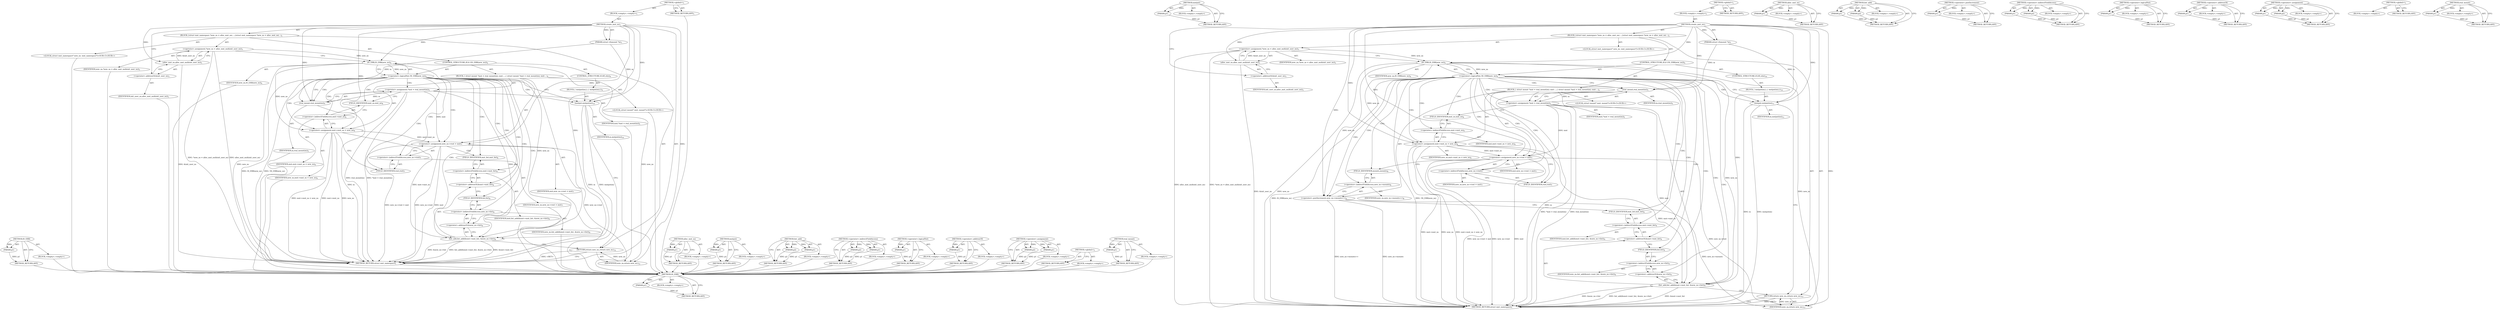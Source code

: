 digraph "real_mount" {
vulnerable_92 [label=<(METHOD,IS_ERR)>];
vulnerable_93 [label=<(PARAM,p1)>];
vulnerable_94 [label=<(BLOCK,&lt;empty&gt;,&lt;empty&gt;)>];
vulnerable_95 [label=<(METHOD_RETURN,ANY)>];
vulnerable_6 [label=<(METHOD,&lt;global&gt;)<SUB>1</SUB>>];
vulnerable_7 [label=<(BLOCK,&lt;empty&gt;,&lt;empty&gt;)<SUB>1</SUB>>];
vulnerable_8 [label=<(METHOD,create_mnt_ns)<SUB>1</SUB>>];
vulnerable_9 [label=<(PARAM,struct vfsmount *m)<SUB>1</SUB>>];
vulnerable_10 [label=<(BLOCK,{
	struct mnt_namespace *new_ns = alloc_mnt_ns(...,{
	struct mnt_namespace *new_ns = alloc_mnt_ns(...)<SUB>2</SUB>>];
vulnerable_11 [label="<(LOCAL,struct mnt_namespace* new_ns: mnt_namespace*)<SUB>3</SUB>>"];
vulnerable_12 [label=<(&lt;operator&gt;.assignment,*new_ns = alloc_mnt_ns(&amp;init_user_ns))<SUB>3</SUB>>];
vulnerable_13 [label=<(IDENTIFIER,new_ns,*new_ns = alloc_mnt_ns(&amp;init_user_ns))<SUB>3</SUB>>];
vulnerable_14 [label=<(alloc_mnt_ns,alloc_mnt_ns(&amp;init_user_ns))<SUB>3</SUB>>];
vulnerable_15 [label=<(&lt;operator&gt;.addressOf,&amp;init_user_ns)<SUB>3</SUB>>];
vulnerable_16 [label=<(IDENTIFIER,init_user_ns,alloc_mnt_ns(&amp;init_user_ns))<SUB>3</SUB>>];
vulnerable_17 [label=<(CONTROL_STRUCTURE,IF,if (!IS_ERR(new_ns)))<SUB>4</SUB>>];
vulnerable_18 [label=<(&lt;operator&gt;.logicalNot,!IS_ERR(new_ns))<SUB>4</SUB>>];
vulnerable_19 [label=<(IS_ERR,IS_ERR(new_ns))<SUB>4</SUB>>];
vulnerable_20 [label=<(IDENTIFIER,new_ns,IS_ERR(new_ns))<SUB>4</SUB>>];
vulnerable_21 [label=<(BLOCK,{
 		struct mount *mnt = real_mount(m);
 		mnt-...,{
 		struct mount *mnt = real_mount(m);
 		mnt-...)<SUB>4</SUB>>];
vulnerable_22 [label="<(LOCAL,struct mount* mnt: mount*)<SUB>5</SUB>>"];
vulnerable_23 [label=<(&lt;operator&gt;.assignment,*mnt = real_mount(m))<SUB>5</SUB>>];
vulnerable_24 [label=<(IDENTIFIER,mnt,*mnt = real_mount(m))<SUB>5</SUB>>];
vulnerable_25 [label=<(real_mount,real_mount(m))<SUB>5</SUB>>];
vulnerable_26 [label=<(IDENTIFIER,m,real_mount(m))<SUB>5</SUB>>];
vulnerable_27 [label=<(&lt;operator&gt;.assignment,mnt-&gt;mnt_ns = new_ns)<SUB>6</SUB>>];
vulnerable_28 [label=<(&lt;operator&gt;.indirectFieldAccess,mnt-&gt;mnt_ns)<SUB>6</SUB>>];
vulnerable_29 [label=<(IDENTIFIER,mnt,mnt-&gt;mnt_ns = new_ns)<SUB>6</SUB>>];
vulnerable_30 [label=<(FIELD_IDENTIFIER,mnt_ns,mnt_ns)<SUB>6</SUB>>];
vulnerable_31 [label=<(IDENTIFIER,new_ns,mnt-&gt;mnt_ns = new_ns)<SUB>6</SUB>>];
vulnerable_32 [label=<(&lt;operator&gt;.assignment,new_ns-&gt;root = mnt)<SUB>7</SUB>>];
vulnerable_33 [label=<(&lt;operator&gt;.indirectFieldAccess,new_ns-&gt;root)<SUB>7</SUB>>];
vulnerable_34 [label=<(IDENTIFIER,new_ns,new_ns-&gt;root = mnt)<SUB>7</SUB>>];
vulnerable_35 [label=<(FIELD_IDENTIFIER,root,root)<SUB>7</SUB>>];
vulnerable_36 [label=<(IDENTIFIER,mnt,new_ns-&gt;root = mnt)<SUB>7</SUB>>];
vulnerable_37 [label=<(list_add,list_add(&amp;mnt-&gt;mnt_list, &amp;new_ns-&gt;list))<SUB>8</SUB>>];
vulnerable_38 [label=<(&lt;operator&gt;.addressOf,&amp;mnt-&gt;mnt_list)<SUB>8</SUB>>];
vulnerable_39 [label=<(&lt;operator&gt;.indirectFieldAccess,mnt-&gt;mnt_list)<SUB>8</SUB>>];
vulnerable_40 [label=<(IDENTIFIER,mnt,list_add(&amp;mnt-&gt;mnt_list, &amp;new_ns-&gt;list))<SUB>8</SUB>>];
vulnerable_41 [label=<(FIELD_IDENTIFIER,mnt_list,mnt_list)<SUB>8</SUB>>];
vulnerable_42 [label=<(&lt;operator&gt;.addressOf,&amp;new_ns-&gt;list)<SUB>8</SUB>>];
vulnerable_43 [label=<(&lt;operator&gt;.indirectFieldAccess,new_ns-&gt;list)<SUB>8</SUB>>];
vulnerable_44 [label=<(IDENTIFIER,new_ns,list_add(&amp;mnt-&gt;mnt_list, &amp;new_ns-&gt;list))<SUB>8</SUB>>];
vulnerable_45 [label=<(FIELD_IDENTIFIER,list,list)<SUB>8</SUB>>];
vulnerable_46 [label=<(CONTROL_STRUCTURE,ELSE,else)<SUB>9</SUB>>];
vulnerable_47 [label=<(BLOCK,{
 		mntput(m);
	},{
 		mntput(m);
	})<SUB>9</SUB>>];
vulnerable_48 [label=<(mntput,mntput(m))<SUB>10</SUB>>];
vulnerable_49 [label=<(IDENTIFIER,m,mntput(m))<SUB>10</SUB>>];
vulnerable_50 [label=<(RETURN,return new_ns;,return new_ns;)<SUB>12</SUB>>];
vulnerable_51 [label=<(IDENTIFIER,new_ns,return new_ns;)<SUB>12</SUB>>];
vulnerable_52 [label=<(METHOD_RETURN,struct mnt_namespace)<SUB>1</SUB>>];
vulnerable_54 [label=<(METHOD_RETURN,ANY)<SUB>1</SUB>>];
vulnerable_80 [label=<(METHOD,alloc_mnt_ns)>];
vulnerable_81 [label=<(PARAM,p1)>];
vulnerable_82 [label=<(BLOCK,&lt;empty&gt;,&lt;empty&gt;)>];
vulnerable_83 [label=<(METHOD_RETURN,ANY)>];
vulnerable_110 [label=<(METHOD,mntput)>];
vulnerable_111 [label=<(PARAM,p1)>];
vulnerable_112 [label=<(BLOCK,&lt;empty&gt;,&lt;empty&gt;)>];
vulnerable_113 [label=<(METHOD_RETURN,ANY)>];
vulnerable_105 [label=<(METHOD,list_add)>];
vulnerable_106 [label=<(PARAM,p1)>];
vulnerable_107 [label=<(PARAM,p2)>];
vulnerable_108 [label=<(BLOCK,&lt;empty&gt;,&lt;empty&gt;)>];
vulnerable_109 [label=<(METHOD_RETURN,ANY)>];
vulnerable_100 [label=<(METHOD,&lt;operator&gt;.indirectFieldAccess)>];
vulnerable_101 [label=<(PARAM,p1)>];
vulnerable_102 [label=<(PARAM,p2)>];
vulnerable_103 [label=<(BLOCK,&lt;empty&gt;,&lt;empty&gt;)>];
vulnerable_104 [label=<(METHOD_RETURN,ANY)>];
vulnerable_88 [label=<(METHOD,&lt;operator&gt;.logicalNot)>];
vulnerable_89 [label=<(PARAM,p1)>];
vulnerable_90 [label=<(BLOCK,&lt;empty&gt;,&lt;empty&gt;)>];
vulnerable_91 [label=<(METHOD_RETURN,ANY)>];
vulnerable_84 [label=<(METHOD,&lt;operator&gt;.addressOf)>];
vulnerable_85 [label=<(PARAM,p1)>];
vulnerable_86 [label=<(BLOCK,&lt;empty&gt;,&lt;empty&gt;)>];
vulnerable_87 [label=<(METHOD_RETURN,ANY)>];
vulnerable_75 [label=<(METHOD,&lt;operator&gt;.assignment)>];
vulnerable_76 [label=<(PARAM,p1)>];
vulnerable_77 [label=<(PARAM,p2)>];
vulnerable_78 [label=<(BLOCK,&lt;empty&gt;,&lt;empty&gt;)>];
vulnerable_79 [label=<(METHOD_RETURN,ANY)>];
vulnerable_69 [label=<(METHOD,&lt;global&gt;)<SUB>1</SUB>>];
vulnerable_70 [label=<(BLOCK,&lt;empty&gt;,&lt;empty&gt;)>];
vulnerable_71 [label=<(METHOD_RETURN,ANY)>];
vulnerable_96 [label=<(METHOD,real_mount)>];
vulnerable_97 [label=<(PARAM,p1)>];
vulnerable_98 [label=<(BLOCK,&lt;empty&gt;,&lt;empty&gt;)>];
vulnerable_99 [label=<(METHOD_RETURN,ANY)>];
fixed_96 [label=<(METHOD,IS_ERR)>];
fixed_97 [label=<(PARAM,p1)>];
fixed_98 [label=<(BLOCK,&lt;empty&gt;,&lt;empty&gt;)>];
fixed_99 [label=<(METHOD_RETURN,ANY)>];
fixed_118 [label=<(METHOD,mntput)>];
fixed_119 [label=<(PARAM,p1)>];
fixed_120 [label=<(BLOCK,&lt;empty&gt;,&lt;empty&gt;)>];
fixed_121 [label=<(METHOD_RETURN,ANY)>];
fixed_6 [label=<(METHOD,&lt;global&gt;)<SUB>1</SUB>>];
fixed_7 [label=<(BLOCK,&lt;empty&gt;,&lt;empty&gt;)<SUB>1</SUB>>];
fixed_8 [label=<(METHOD,create_mnt_ns)<SUB>1</SUB>>];
fixed_9 [label=<(PARAM,struct vfsmount *m)<SUB>1</SUB>>];
fixed_10 [label=<(BLOCK,{
	struct mnt_namespace *new_ns = alloc_mnt_ns(...,{
	struct mnt_namespace *new_ns = alloc_mnt_ns(...)<SUB>2</SUB>>];
fixed_11 [label="<(LOCAL,struct mnt_namespace* new_ns: mnt_namespace*)<SUB>3</SUB>>"];
fixed_12 [label=<(&lt;operator&gt;.assignment,*new_ns = alloc_mnt_ns(&amp;init_user_ns))<SUB>3</SUB>>];
fixed_13 [label=<(IDENTIFIER,new_ns,*new_ns = alloc_mnt_ns(&amp;init_user_ns))<SUB>3</SUB>>];
fixed_14 [label=<(alloc_mnt_ns,alloc_mnt_ns(&amp;init_user_ns))<SUB>3</SUB>>];
fixed_15 [label=<(&lt;operator&gt;.addressOf,&amp;init_user_ns)<SUB>3</SUB>>];
fixed_16 [label=<(IDENTIFIER,init_user_ns,alloc_mnt_ns(&amp;init_user_ns))<SUB>3</SUB>>];
fixed_17 [label=<(CONTROL_STRUCTURE,IF,if (!IS_ERR(new_ns)))<SUB>4</SUB>>];
fixed_18 [label=<(&lt;operator&gt;.logicalNot,!IS_ERR(new_ns))<SUB>4</SUB>>];
fixed_19 [label=<(IS_ERR,IS_ERR(new_ns))<SUB>4</SUB>>];
fixed_20 [label=<(IDENTIFIER,new_ns,IS_ERR(new_ns))<SUB>4</SUB>>];
fixed_21 [label=<(BLOCK,{
 		struct mount *mnt = real_mount(m);
 		mnt-...,{
 		struct mount *mnt = real_mount(m);
 		mnt-...)<SUB>4</SUB>>];
fixed_22 [label="<(LOCAL,struct mount* mnt: mount*)<SUB>5</SUB>>"];
fixed_23 [label=<(&lt;operator&gt;.assignment,*mnt = real_mount(m))<SUB>5</SUB>>];
fixed_24 [label=<(IDENTIFIER,mnt,*mnt = real_mount(m))<SUB>5</SUB>>];
fixed_25 [label=<(real_mount,real_mount(m))<SUB>5</SUB>>];
fixed_26 [label=<(IDENTIFIER,m,real_mount(m))<SUB>5</SUB>>];
fixed_27 [label=<(&lt;operator&gt;.assignment,mnt-&gt;mnt_ns = new_ns)<SUB>6</SUB>>];
fixed_28 [label=<(&lt;operator&gt;.indirectFieldAccess,mnt-&gt;mnt_ns)<SUB>6</SUB>>];
fixed_29 [label=<(IDENTIFIER,mnt,mnt-&gt;mnt_ns = new_ns)<SUB>6</SUB>>];
fixed_30 [label=<(FIELD_IDENTIFIER,mnt_ns,mnt_ns)<SUB>6</SUB>>];
fixed_31 [label=<(IDENTIFIER,new_ns,mnt-&gt;mnt_ns = new_ns)<SUB>6</SUB>>];
fixed_32 [label=<(&lt;operator&gt;.assignment,new_ns-&gt;root = mnt)<SUB>7</SUB>>];
fixed_33 [label=<(&lt;operator&gt;.indirectFieldAccess,new_ns-&gt;root)<SUB>7</SUB>>];
fixed_34 [label=<(IDENTIFIER,new_ns,new_ns-&gt;root = mnt)<SUB>7</SUB>>];
fixed_35 [label=<(FIELD_IDENTIFIER,root,root)<SUB>7</SUB>>];
fixed_36 [label=<(IDENTIFIER,mnt,new_ns-&gt;root = mnt)<SUB>7</SUB>>];
fixed_37 [label=<(&lt;operator&gt;.postIncrement,new_ns-&gt;mounts++)<SUB>8</SUB>>];
fixed_38 [label=<(&lt;operator&gt;.indirectFieldAccess,new_ns-&gt;mounts)<SUB>8</SUB>>];
fixed_39 [label=<(IDENTIFIER,new_ns,new_ns-&gt;mounts++)<SUB>8</SUB>>];
fixed_40 [label=<(FIELD_IDENTIFIER,mounts,mounts)<SUB>8</SUB>>];
fixed_41 [label=<(list_add,list_add(&amp;mnt-&gt;mnt_list, &amp;new_ns-&gt;list))<SUB>9</SUB>>];
fixed_42 [label=<(&lt;operator&gt;.addressOf,&amp;mnt-&gt;mnt_list)<SUB>9</SUB>>];
fixed_43 [label=<(&lt;operator&gt;.indirectFieldAccess,mnt-&gt;mnt_list)<SUB>9</SUB>>];
fixed_44 [label=<(IDENTIFIER,mnt,list_add(&amp;mnt-&gt;mnt_list, &amp;new_ns-&gt;list))<SUB>9</SUB>>];
fixed_45 [label=<(FIELD_IDENTIFIER,mnt_list,mnt_list)<SUB>9</SUB>>];
fixed_46 [label=<(&lt;operator&gt;.addressOf,&amp;new_ns-&gt;list)<SUB>9</SUB>>];
fixed_47 [label=<(&lt;operator&gt;.indirectFieldAccess,new_ns-&gt;list)<SUB>9</SUB>>];
fixed_48 [label=<(IDENTIFIER,new_ns,list_add(&amp;mnt-&gt;mnt_list, &amp;new_ns-&gt;list))<SUB>9</SUB>>];
fixed_49 [label=<(FIELD_IDENTIFIER,list,list)<SUB>9</SUB>>];
fixed_50 [label=<(CONTROL_STRUCTURE,ELSE,else)<SUB>10</SUB>>];
fixed_51 [label=<(BLOCK,{
 		mntput(m);
	},{
 		mntput(m);
	})<SUB>10</SUB>>];
fixed_52 [label=<(mntput,mntput(m))<SUB>11</SUB>>];
fixed_53 [label=<(IDENTIFIER,m,mntput(m))<SUB>11</SUB>>];
fixed_54 [label=<(RETURN,return new_ns;,return new_ns;)<SUB>13</SUB>>];
fixed_55 [label=<(IDENTIFIER,new_ns,return new_ns;)<SUB>13</SUB>>];
fixed_56 [label=<(METHOD_RETURN,struct mnt_namespace)<SUB>1</SUB>>];
fixed_58 [label=<(METHOD_RETURN,ANY)<SUB>1</SUB>>];
fixed_84 [label=<(METHOD,alloc_mnt_ns)>];
fixed_85 [label=<(PARAM,p1)>];
fixed_86 [label=<(BLOCK,&lt;empty&gt;,&lt;empty&gt;)>];
fixed_87 [label=<(METHOD_RETURN,ANY)>];
fixed_113 [label=<(METHOD,list_add)>];
fixed_114 [label=<(PARAM,p1)>];
fixed_115 [label=<(PARAM,p2)>];
fixed_116 [label=<(BLOCK,&lt;empty&gt;,&lt;empty&gt;)>];
fixed_117 [label=<(METHOD_RETURN,ANY)>];
fixed_109 [label=<(METHOD,&lt;operator&gt;.postIncrement)>];
fixed_110 [label=<(PARAM,p1)>];
fixed_111 [label=<(BLOCK,&lt;empty&gt;,&lt;empty&gt;)>];
fixed_112 [label=<(METHOD_RETURN,ANY)>];
fixed_104 [label=<(METHOD,&lt;operator&gt;.indirectFieldAccess)>];
fixed_105 [label=<(PARAM,p1)>];
fixed_106 [label=<(PARAM,p2)>];
fixed_107 [label=<(BLOCK,&lt;empty&gt;,&lt;empty&gt;)>];
fixed_108 [label=<(METHOD_RETURN,ANY)>];
fixed_92 [label=<(METHOD,&lt;operator&gt;.logicalNot)>];
fixed_93 [label=<(PARAM,p1)>];
fixed_94 [label=<(BLOCK,&lt;empty&gt;,&lt;empty&gt;)>];
fixed_95 [label=<(METHOD_RETURN,ANY)>];
fixed_88 [label=<(METHOD,&lt;operator&gt;.addressOf)>];
fixed_89 [label=<(PARAM,p1)>];
fixed_90 [label=<(BLOCK,&lt;empty&gt;,&lt;empty&gt;)>];
fixed_91 [label=<(METHOD_RETURN,ANY)>];
fixed_79 [label=<(METHOD,&lt;operator&gt;.assignment)>];
fixed_80 [label=<(PARAM,p1)>];
fixed_81 [label=<(PARAM,p2)>];
fixed_82 [label=<(BLOCK,&lt;empty&gt;,&lt;empty&gt;)>];
fixed_83 [label=<(METHOD_RETURN,ANY)>];
fixed_73 [label=<(METHOD,&lt;global&gt;)<SUB>1</SUB>>];
fixed_74 [label=<(BLOCK,&lt;empty&gt;,&lt;empty&gt;)>];
fixed_75 [label=<(METHOD_RETURN,ANY)>];
fixed_100 [label=<(METHOD,real_mount)>];
fixed_101 [label=<(PARAM,p1)>];
fixed_102 [label=<(BLOCK,&lt;empty&gt;,&lt;empty&gt;)>];
fixed_103 [label=<(METHOD_RETURN,ANY)>];
vulnerable_92 -> vulnerable_93  [key=0, label="AST: "];
vulnerable_92 -> vulnerable_93  [key=1, label="DDG: "];
vulnerable_92 -> vulnerable_94  [key=0, label="AST: "];
vulnerable_92 -> vulnerable_95  [key=0, label="AST: "];
vulnerable_92 -> vulnerable_95  [key=1, label="CFG: "];
vulnerable_93 -> vulnerable_95  [key=0, label="DDG: p1"];
vulnerable_94 -> fixed_96  [key=0];
vulnerable_95 -> fixed_96  [key=0];
vulnerable_6 -> vulnerable_7  [key=0, label="AST: "];
vulnerable_6 -> vulnerable_54  [key=0, label="AST: "];
vulnerable_6 -> vulnerable_54  [key=1, label="CFG: "];
vulnerable_7 -> vulnerable_8  [key=0, label="AST: "];
vulnerable_8 -> vulnerable_9  [key=0, label="AST: "];
vulnerable_8 -> vulnerable_9  [key=1, label="DDG: "];
vulnerable_8 -> vulnerable_10  [key=0, label="AST: "];
vulnerable_8 -> vulnerable_52  [key=0, label="AST: "];
vulnerable_8 -> vulnerable_15  [key=0, label="CFG: "];
vulnerable_8 -> vulnerable_51  [key=0, label="DDG: "];
vulnerable_8 -> vulnerable_14  [key=0, label="DDG: "];
vulnerable_8 -> vulnerable_27  [key=0, label="DDG: "];
vulnerable_8 -> vulnerable_32  [key=0, label="DDG: "];
vulnerable_8 -> vulnerable_19  [key=0, label="DDG: "];
vulnerable_8 -> vulnerable_37  [key=0, label="DDG: "];
vulnerable_8 -> vulnerable_25  [key=0, label="DDG: "];
vulnerable_8 -> vulnerable_48  [key=0, label="DDG: "];
vulnerable_9 -> vulnerable_25  [key=0, label="DDG: m"];
vulnerable_9 -> vulnerable_48  [key=0, label="DDG: m"];
vulnerable_10 -> vulnerable_11  [key=0, label="AST: "];
vulnerable_10 -> vulnerable_12  [key=0, label="AST: "];
vulnerable_10 -> vulnerable_17  [key=0, label="AST: "];
vulnerable_10 -> vulnerable_50  [key=0, label="AST: "];
vulnerable_11 -> fixed_96  [key=0];
vulnerable_12 -> vulnerable_13  [key=0, label="AST: "];
vulnerable_12 -> vulnerable_14  [key=0, label="AST: "];
vulnerable_12 -> vulnerable_19  [key=0, label="CFG: "];
vulnerable_12 -> vulnerable_19  [key=1, label="DDG: new_ns"];
vulnerable_12 -> vulnerable_52  [key=0, label="DDG: alloc_mnt_ns(&amp;init_user_ns)"];
vulnerable_12 -> vulnerable_52  [key=1, label="DDG: *new_ns = alloc_mnt_ns(&amp;init_user_ns)"];
vulnerable_13 -> fixed_96  [key=0];
vulnerable_14 -> vulnerable_15  [key=0, label="AST: "];
vulnerable_14 -> vulnerable_12  [key=0, label="CFG: "];
vulnerable_14 -> vulnerable_12  [key=1, label="DDG: &amp;init_user_ns"];
vulnerable_14 -> vulnerable_52  [key=0, label="DDG: &amp;init_user_ns"];
vulnerable_15 -> vulnerable_16  [key=0, label="AST: "];
vulnerable_15 -> vulnerable_14  [key=0, label="CFG: "];
vulnerable_16 -> fixed_96  [key=0];
vulnerable_17 -> vulnerable_18  [key=0, label="AST: "];
vulnerable_17 -> vulnerable_21  [key=0, label="AST: "];
vulnerable_17 -> vulnerable_46  [key=0, label="AST: "];
vulnerable_18 -> vulnerable_19  [key=0, label="AST: "];
vulnerable_18 -> vulnerable_25  [key=0, label="CFG: "];
vulnerable_18 -> vulnerable_25  [key=1, label="CDG: "];
vulnerable_18 -> vulnerable_48  [key=0, label="CFG: "];
vulnerable_18 -> vulnerable_48  [key=1, label="CDG: "];
vulnerable_18 -> vulnerable_52  [key=0, label="DDG: IS_ERR(new_ns)"];
vulnerable_18 -> vulnerable_52  [key=1, label="DDG: !IS_ERR(new_ns)"];
vulnerable_18 -> vulnerable_30  [key=0, label="CDG: "];
vulnerable_18 -> vulnerable_32  [key=0, label="CDG: "];
vulnerable_18 -> vulnerable_33  [key=0, label="CDG: "];
vulnerable_18 -> vulnerable_42  [key=0, label="CDG: "];
vulnerable_18 -> vulnerable_23  [key=0, label="CDG: "];
vulnerable_18 -> vulnerable_28  [key=0, label="CDG: "];
vulnerable_18 -> vulnerable_37  [key=0, label="CDG: "];
vulnerable_18 -> vulnerable_38  [key=0, label="CDG: "];
vulnerable_18 -> vulnerable_41  [key=0, label="CDG: "];
vulnerable_18 -> vulnerable_45  [key=0, label="CDG: "];
vulnerable_18 -> vulnerable_27  [key=0, label="CDG: "];
vulnerable_18 -> vulnerable_35  [key=0, label="CDG: "];
vulnerable_18 -> vulnerable_39  [key=0, label="CDG: "];
vulnerable_18 -> vulnerable_43  [key=0, label="CDG: "];
vulnerable_19 -> vulnerable_20  [key=0, label="AST: "];
vulnerable_19 -> vulnerable_18  [key=0, label="CFG: "];
vulnerable_19 -> vulnerable_18  [key=1, label="DDG: new_ns"];
vulnerable_19 -> vulnerable_52  [key=0, label="DDG: new_ns"];
vulnerable_19 -> vulnerable_51  [key=0, label="DDG: new_ns"];
vulnerable_19 -> vulnerable_27  [key=0, label="DDG: new_ns"];
vulnerable_19 -> vulnerable_37  [key=0, label="DDG: new_ns"];
vulnerable_20 -> fixed_96  [key=0];
vulnerable_21 -> vulnerable_22  [key=0, label="AST: "];
vulnerable_21 -> vulnerable_23  [key=0, label="AST: "];
vulnerable_21 -> vulnerable_27  [key=0, label="AST: "];
vulnerable_21 -> vulnerable_32  [key=0, label="AST: "];
vulnerable_21 -> vulnerable_37  [key=0, label="AST: "];
vulnerable_22 -> fixed_96  [key=0];
vulnerable_23 -> vulnerable_24  [key=0, label="AST: "];
vulnerable_23 -> vulnerable_25  [key=0, label="AST: "];
vulnerable_23 -> vulnerable_30  [key=0, label="CFG: "];
vulnerable_23 -> vulnerable_52  [key=0, label="DDG: real_mount(m)"];
vulnerable_23 -> vulnerable_52  [key=1, label="DDG: *mnt = real_mount(m)"];
vulnerable_23 -> vulnerable_32  [key=0, label="DDG: mnt"];
vulnerable_23 -> vulnerable_37  [key=0, label="DDG: mnt"];
vulnerable_24 -> fixed_96  [key=0];
vulnerable_25 -> vulnerable_26  [key=0, label="AST: "];
vulnerable_25 -> vulnerable_23  [key=0, label="CFG: "];
vulnerable_25 -> vulnerable_23  [key=1, label="DDG: m"];
vulnerable_25 -> vulnerable_52  [key=0, label="DDG: m"];
vulnerable_26 -> fixed_96  [key=0];
vulnerable_27 -> vulnerable_28  [key=0, label="AST: "];
vulnerable_27 -> vulnerable_31  [key=0, label="AST: "];
vulnerable_27 -> vulnerable_35  [key=0, label="CFG: "];
vulnerable_27 -> vulnerable_52  [key=0, label="DDG: mnt-&gt;mnt_ns"];
vulnerable_27 -> vulnerable_52  [key=1, label="DDG: new_ns"];
vulnerable_27 -> vulnerable_52  [key=2, label="DDG: mnt-&gt;mnt_ns = new_ns"];
vulnerable_27 -> vulnerable_32  [key=0, label="DDG: mnt-&gt;mnt_ns"];
vulnerable_27 -> vulnerable_37  [key=0, label="DDG: mnt-&gt;mnt_ns"];
vulnerable_28 -> vulnerable_29  [key=0, label="AST: "];
vulnerable_28 -> vulnerable_30  [key=0, label="AST: "];
vulnerable_28 -> vulnerable_27  [key=0, label="CFG: "];
vulnerable_29 -> fixed_96  [key=0];
vulnerable_30 -> vulnerable_28  [key=0, label="CFG: "];
vulnerable_31 -> fixed_96  [key=0];
vulnerable_32 -> vulnerable_33  [key=0, label="AST: "];
vulnerable_32 -> vulnerable_36  [key=0, label="AST: "];
vulnerable_32 -> vulnerable_41  [key=0, label="CFG: "];
vulnerable_32 -> vulnerable_52  [key=0, label="DDG: new_ns-&gt;root"];
vulnerable_32 -> vulnerable_52  [key=1, label="DDG: mnt"];
vulnerable_32 -> vulnerable_52  [key=2, label="DDG: new_ns-&gt;root = mnt"];
vulnerable_32 -> vulnerable_51  [key=0, label="DDG: new_ns-&gt;root"];
vulnerable_33 -> vulnerable_34  [key=0, label="AST: "];
vulnerable_33 -> vulnerable_35  [key=0, label="AST: "];
vulnerable_33 -> vulnerable_32  [key=0, label="CFG: "];
vulnerable_34 -> fixed_96  [key=0];
vulnerable_35 -> vulnerable_33  [key=0, label="CFG: "];
vulnerable_36 -> fixed_96  [key=0];
vulnerable_37 -> vulnerable_38  [key=0, label="AST: "];
vulnerable_37 -> vulnerable_42  [key=0, label="AST: "];
vulnerable_37 -> vulnerable_50  [key=0, label="CFG: "];
vulnerable_37 -> vulnerable_52  [key=0, label="DDG: &amp;mnt-&gt;mnt_list"];
vulnerable_37 -> vulnerable_52  [key=1, label="DDG: &amp;new_ns-&gt;list"];
vulnerable_37 -> vulnerable_52  [key=2, label="DDG: list_add(&amp;mnt-&gt;mnt_list, &amp;new_ns-&gt;list)"];
vulnerable_38 -> vulnerable_39  [key=0, label="AST: "];
vulnerable_38 -> vulnerable_45  [key=0, label="CFG: "];
vulnerable_39 -> vulnerable_40  [key=0, label="AST: "];
vulnerable_39 -> vulnerable_41  [key=0, label="AST: "];
vulnerable_39 -> vulnerable_38  [key=0, label="CFG: "];
vulnerable_40 -> fixed_96  [key=0];
vulnerable_41 -> vulnerable_39  [key=0, label="CFG: "];
vulnerable_42 -> vulnerable_43  [key=0, label="AST: "];
vulnerable_42 -> vulnerable_37  [key=0, label="CFG: "];
vulnerable_43 -> vulnerable_44  [key=0, label="AST: "];
vulnerable_43 -> vulnerable_45  [key=0, label="AST: "];
vulnerable_43 -> vulnerable_42  [key=0, label="CFG: "];
vulnerable_44 -> fixed_96  [key=0];
vulnerable_45 -> vulnerable_43  [key=0, label="CFG: "];
vulnerable_46 -> vulnerable_47  [key=0, label="AST: "];
vulnerable_47 -> vulnerable_48  [key=0, label="AST: "];
vulnerable_48 -> vulnerable_49  [key=0, label="AST: "];
vulnerable_48 -> vulnerable_50  [key=0, label="CFG: "];
vulnerable_48 -> vulnerable_52  [key=0, label="DDG: m"];
vulnerable_48 -> vulnerable_52  [key=1, label="DDG: mntput(m)"];
vulnerable_49 -> fixed_96  [key=0];
vulnerable_50 -> vulnerable_51  [key=0, label="AST: "];
vulnerable_50 -> vulnerable_52  [key=0, label="CFG: "];
vulnerable_50 -> vulnerable_52  [key=1, label="DDG: &lt;RET&gt;"];
vulnerable_51 -> vulnerable_50  [key=0, label="DDG: new_ns"];
vulnerable_52 -> fixed_96  [key=0];
vulnerable_54 -> fixed_96  [key=0];
vulnerable_80 -> vulnerable_81  [key=0, label="AST: "];
vulnerable_80 -> vulnerable_81  [key=1, label="DDG: "];
vulnerable_80 -> vulnerable_82  [key=0, label="AST: "];
vulnerable_80 -> vulnerable_83  [key=0, label="AST: "];
vulnerable_80 -> vulnerable_83  [key=1, label="CFG: "];
vulnerable_81 -> vulnerable_83  [key=0, label="DDG: p1"];
vulnerable_82 -> fixed_96  [key=0];
vulnerable_83 -> fixed_96  [key=0];
vulnerable_110 -> vulnerable_111  [key=0, label="AST: "];
vulnerable_110 -> vulnerable_111  [key=1, label="DDG: "];
vulnerable_110 -> vulnerable_112  [key=0, label="AST: "];
vulnerable_110 -> vulnerable_113  [key=0, label="AST: "];
vulnerable_110 -> vulnerable_113  [key=1, label="CFG: "];
vulnerable_111 -> vulnerable_113  [key=0, label="DDG: p1"];
vulnerable_112 -> fixed_96  [key=0];
vulnerable_113 -> fixed_96  [key=0];
vulnerable_105 -> vulnerable_106  [key=0, label="AST: "];
vulnerable_105 -> vulnerable_106  [key=1, label="DDG: "];
vulnerable_105 -> vulnerable_108  [key=0, label="AST: "];
vulnerable_105 -> vulnerable_107  [key=0, label="AST: "];
vulnerable_105 -> vulnerable_107  [key=1, label="DDG: "];
vulnerable_105 -> vulnerable_109  [key=0, label="AST: "];
vulnerable_105 -> vulnerable_109  [key=1, label="CFG: "];
vulnerable_106 -> vulnerable_109  [key=0, label="DDG: p1"];
vulnerable_107 -> vulnerable_109  [key=0, label="DDG: p2"];
vulnerable_108 -> fixed_96  [key=0];
vulnerable_109 -> fixed_96  [key=0];
vulnerable_100 -> vulnerable_101  [key=0, label="AST: "];
vulnerable_100 -> vulnerable_101  [key=1, label="DDG: "];
vulnerable_100 -> vulnerable_103  [key=0, label="AST: "];
vulnerable_100 -> vulnerable_102  [key=0, label="AST: "];
vulnerable_100 -> vulnerable_102  [key=1, label="DDG: "];
vulnerable_100 -> vulnerable_104  [key=0, label="AST: "];
vulnerable_100 -> vulnerable_104  [key=1, label="CFG: "];
vulnerable_101 -> vulnerable_104  [key=0, label="DDG: p1"];
vulnerable_102 -> vulnerable_104  [key=0, label="DDG: p2"];
vulnerable_103 -> fixed_96  [key=0];
vulnerable_104 -> fixed_96  [key=0];
vulnerable_88 -> vulnerable_89  [key=0, label="AST: "];
vulnerable_88 -> vulnerable_89  [key=1, label="DDG: "];
vulnerable_88 -> vulnerable_90  [key=0, label="AST: "];
vulnerable_88 -> vulnerable_91  [key=0, label="AST: "];
vulnerable_88 -> vulnerable_91  [key=1, label="CFG: "];
vulnerable_89 -> vulnerable_91  [key=0, label="DDG: p1"];
vulnerable_90 -> fixed_96  [key=0];
vulnerable_91 -> fixed_96  [key=0];
vulnerable_84 -> vulnerable_85  [key=0, label="AST: "];
vulnerable_84 -> vulnerable_85  [key=1, label="DDG: "];
vulnerable_84 -> vulnerable_86  [key=0, label="AST: "];
vulnerable_84 -> vulnerable_87  [key=0, label="AST: "];
vulnerable_84 -> vulnerable_87  [key=1, label="CFG: "];
vulnerable_85 -> vulnerable_87  [key=0, label="DDG: p1"];
vulnerable_86 -> fixed_96  [key=0];
vulnerable_87 -> fixed_96  [key=0];
vulnerable_75 -> vulnerable_76  [key=0, label="AST: "];
vulnerable_75 -> vulnerable_76  [key=1, label="DDG: "];
vulnerable_75 -> vulnerable_78  [key=0, label="AST: "];
vulnerable_75 -> vulnerable_77  [key=0, label="AST: "];
vulnerable_75 -> vulnerable_77  [key=1, label="DDG: "];
vulnerable_75 -> vulnerable_79  [key=0, label="AST: "];
vulnerable_75 -> vulnerable_79  [key=1, label="CFG: "];
vulnerable_76 -> vulnerable_79  [key=0, label="DDG: p1"];
vulnerable_77 -> vulnerable_79  [key=0, label="DDG: p2"];
vulnerable_78 -> fixed_96  [key=0];
vulnerable_79 -> fixed_96  [key=0];
vulnerable_69 -> vulnerable_70  [key=0, label="AST: "];
vulnerable_69 -> vulnerable_71  [key=0, label="AST: "];
vulnerable_69 -> vulnerable_71  [key=1, label="CFG: "];
vulnerable_70 -> fixed_96  [key=0];
vulnerable_71 -> fixed_96  [key=0];
vulnerable_96 -> vulnerable_97  [key=0, label="AST: "];
vulnerable_96 -> vulnerable_97  [key=1, label="DDG: "];
vulnerable_96 -> vulnerable_98  [key=0, label="AST: "];
vulnerable_96 -> vulnerable_99  [key=0, label="AST: "];
vulnerable_96 -> vulnerable_99  [key=1, label="CFG: "];
vulnerable_97 -> vulnerable_99  [key=0, label="DDG: p1"];
vulnerable_98 -> fixed_96  [key=0];
vulnerable_99 -> fixed_96  [key=0];
fixed_96 -> fixed_97  [key=0, label="AST: "];
fixed_96 -> fixed_97  [key=1, label="DDG: "];
fixed_96 -> fixed_98  [key=0, label="AST: "];
fixed_96 -> fixed_99  [key=0, label="AST: "];
fixed_96 -> fixed_99  [key=1, label="CFG: "];
fixed_97 -> fixed_99  [key=0, label="DDG: p1"];
fixed_118 -> fixed_119  [key=0, label="AST: "];
fixed_118 -> fixed_119  [key=1, label="DDG: "];
fixed_118 -> fixed_120  [key=0, label="AST: "];
fixed_118 -> fixed_121  [key=0, label="AST: "];
fixed_118 -> fixed_121  [key=1, label="CFG: "];
fixed_119 -> fixed_121  [key=0, label="DDG: p1"];
fixed_6 -> fixed_7  [key=0, label="AST: "];
fixed_6 -> fixed_58  [key=0, label="AST: "];
fixed_6 -> fixed_58  [key=1, label="CFG: "];
fixed_7 -> fixed_8  [key=0, label="AST: "];
fixed_8 -> fixed_9  [key=0, label="AST: "];
fixed_8 -> fixed_9  [key=1, label="DDG: "];
fixed_8 -> fixed_10  [key=0, label="AST: "];
fixed_8 -> fixed_56  [key=0, label="AST: "];
fixed_8 -> fixed_15  [key=0, label="CFG: "];
fixed_8 -> fixed_55  [key=0, label="DDG: "];
fixed_8 -> fixed_14  [key=0, label="DDG: "];
fixed_8 -> fixed_27  [key=0, label="DDG: "];
fixed_8 -> fixed_32  [key=0, label="DDG: "];
fixed_8 -> fixed_19  [key=0, label="DDG: "];
fixed_8 -> fixed_37  [key=0, label="DDG: "];
fixed_8 -> fixed_41  [key=0, label="DDG: "];
fixed_8 -> fixed_25  [key=0, label="DDG: "];
fixed_8 -> fixed_52  [key=0, label="DDG: "];
fixed_9 -> fixed_25  [key=0, label="DDG: m"];
fixed_9 -> fixed_52  [key=0, label="DDG: m"];
fixed_10 -> fixed_11  [key=0, label="AST: "];
fixed_10 -> fixed_12  [key=0, label="AST: "];
fixed_10 -> fixed_17  [key=0, label="AST: "];
fixed_10 -> fixed_54  [key=0, label="AST: "];
fixed_12 -> fixed_13  [key=0, label="AST: "];
fixed_12 -> fixed_14  [key=0, label="AST: "];
fixed_12 -> fixed_19  [key=0, label="CFG: "];
fixed_12 -> fixed_19  [key=1, label="DDG: new_ns"];
fixed_12 -> fixed_56  [key=0, label="DDG: alloc_mnt_ns(&amp;init_user_ns)"];
fixed_12 -> fixed_56  [key=1, label="DDG: *new_ns = alloc_mnt_ns(&amp;init_user_ns)"];
fixed_14 -> fixed_15  [key=0, label="AST: "];
fixed_14 -> fixed_12  [key=0, label="CFG: "];
fixed_14 -> fixed_12  [key=1, label="DDG: &amp;init_user_ns"];
fixed_14 -> fixed_56  [key=0, label="DDG: &amp;init_user_ns"];
fixed_15 -> fixed_16  [key=0, label="AST: "];
fixed_15 -> fixed_14  [key=0, label="CFG: "];
fixed_17 -> fixed_18  [key=0, label="AST: "];
fixed_17 -> fixed_21  [key=0, label="AST: "];
fixed_17 -> fixed_50  [key=0, label="AST: "];
fixed_18 -> fixed_19  [key=0, label="AST: "];
fixed_18 -> fixed_25  [key=0, label="CFG: "];
fixed_18 -> fixed_25  [key=1, label="CDG: "];
fixed_18 -> fixed_52  [key=0, label="CFG: "];
fixed_18 -> fixed_52  [key=1, label="CDG: "];
fixed_18 -> fixed_56  [key=0, label="DDG: IS_ERR(new_ns)"];
fixed_18 -> fixed_56  [key=1, label="DDG: !IS_ERR(new_ns)"];
fixed_18 -> fixed_47  [key=0, label="CDG: "];
fixed_18 -> fixed_30  [key=0, label="CDG: "];
fixed_18 -> fixed_32  [key=0, label="CDG: "];
fixed_18 -> fixed_49  [key=0, label="CDG: "];
fixed_18 -> fixed_33  [key=0, label="CDG: "];
fixed_18 -> fixed_42  [key=0, label="CDG: "];
fixed_18 -> fixed_23  [key=0, label="CDG: "];
fixed_18 -> fixed_28  [key=0, label="CDG: "];
fixed_18 -> fixed_37  [key=0, label="CDG: "];
fixed_18 -> fixed_46  [key=0, label="CDG: "];
fixed_18 -> fixed_38  [key=0, label="CDG: "];
fixed_18 -> fixed_41  [key=0, label="CDG: "];
fixed_18 -> fixed_45  [key=0, label="CDG: "];
fixed_18 -> fixed_27  [key=0, label="CDG: "];
fixed_18 -> fixed_40  [key=0, label="CDG: "];
fixed_18 -> fixed_35  [key=0, label="CDG: "];
fixed_18 -> fixed_43  [key=0, label="CDG: "];
fixed_19 -> fixed_20  [key=0, label="AST: "];
fixed_19 -> fixed_18  [key=0, label="CFG: "];
fixed_19 -> fixed_18  [key=1, label="DDG: new_ns"];
fixed_19 -> fixed_56  [key=0, label="DDG: new_ns"];
fixed_19 -> fixed_55  [key=0, label="DDG: new_ns"];
fixed_19 -> fixed_27  [key=0, label="DDG: new_ns"];
fixed_19 -> fixed_37  [key=0, label="DDG: new_ns"];
fixed_19 -> fixed_41  [key=0, label="DDG: new_ns"];
fixed_21 -> fixed_22  [key=0, label="AST: "];
fixed_21 -> fixed_23  [key=0, label="AST: "];
fixed_21 -> fixed_27  [key=0, label="AST: "];
fixed_21 -> fixed_32  [key=0, label="AST: "];
fixed_21 -> fixed_37  [key=0, label="AST: "];
fixed_21 -> fixed_41  [key=0, label="AST: "];
fixed_23 -> fixed_24  [key=0, label="AST: "];
fixed_23 -> fixed_25  [key=0, label="AST: "];
fixed_23 -> fixed_30  [key=0, label="CFG: "];
fixed_23 -> fixed_56  [key=0, label="DDG: real_mount(m)"];
fixed_23 -> fixed_56  [key=1, label="DDG: *mnt = real_mount(m)"];
fixed_23 -> fixed_32  [key=0, label="DDG: mnt"];
fixed_23 -> fixed_41  [key=0, label="DDG: mnt"];
fixed_25 -> fixed_26  [key=0, label="AST: "];
fixed_25 -> fixed_23  [key=0, label="CFG: "];
fixed_25 -> fixed_23  [key=1, label="DDG: m"];
fixed_25 -> fixed_56  [key=0, label="DDG: m"];
fixed_27 -> fixed_28  [key=0, label="AST: "];
fixed_27 -> fixed_31  [key=0, label="AST: "];
fixed_27 -> fixed_35  [key=0, label="CFG: "];
fixed_27 -> fixed_56  [key=0, label="DDG: mnt-&gt;mnt_ns"];
fixed_27 -> fixed_56  [key=1, label="DDG: new_ns"];
fixed_27 -> fixed_56  [key=2, label="DDG: mnt-&gt;mnt_ns = new_ns"];
fixed_27 -> fixed_32  [key=0, label="DDG: mnt-&gt;mnt_ns"];
fixed_27 -> fixed_41  [key=0, label="DDG: mnt-&gt;mnt_ns"];
fixed_28 -> fixed_29  [key=0, label="AST: "];
fixed_28 -> fixed_30  [key=0, label="AST: "];
fixed_28 -> fixed_27  [key=0, label="CFG: "];
fixed_30 -> fixed_28  [key=0, label="CFG: "];
fixed_32 -> fixed_33  [key=0, label="AST: "];
fixed_32 -> fixed_36  [key=0, label="AST: "];
fixed_32 -> fixed_40  [key=0, label="CFG: "];
fixed_32 -> fixed_56  [key=0, label="DDG: new_ns-&gt;root"];
fixed_32 -> fixed_56  [key=1, label="DDG: mnt"];
fixed_32 -> fixed_56  [key=2, label="DDG: new_ns-&gt;root = mnt"];
fixed_32 -> fixed_55  [key=0, label="DDG: new_ns-&gt;root"];
fixed_33 -> fixed_34  [key=0, label="AST: "];
fixed_33 -> fixed_35  [key=0, label="AST: "];
fixed_33 -> fixed_32  [key=0, label="CFG: "];
fixed_35 -> fixed_33  [key=0, label="CFG: "];
fixed_37 -> fixed_38  [key=0, label="AST: "];
fixed_37 -> fixed_45  [key=0, label="CFG: "];
fixed_37 -> fixed_56  [key=0, label="DDG: new_ns-&gt;mounts"];
fixed_37 -> fixed_56  [key=1, label="DDG: new_ns-&gt;mounts++"];
fixed_37 -> fixed_55  [key=0, label="DDG: new_ns-&gt;mounts"];
fixed_38 -> fixed_39  [key=0, label="AST: "];
fixed_38 -> fixed_40  [key=0, label="AST: "];
fixed_38 -> fixed_37  [key=0, label="CFG: "];
fixed_40 -> fixed_38  [key=0, label="CFG: "];
fixed_41 -> fixed_42  [key=0, label="AST: "];
fixed_41 -> fixed_46  [key=0, label="AST: "];
fixed_41 -> fixed_54  [key=0, label="CFG: "];
fixed_41 -> fixed_56  [key=0, label="DDG: &amp;mnt-&gt;mnt_list"];
fixed_41 -> fixed_56  [key=1, label="DDG: &amp;new_ns-&gt;list"];
fixed_41 -> fixed_56  [key=2, label="DDG: list_add(&amp;mnt-&gt;mnt_list, &amp;new_ns-&gt;list)"];
fixed_42 -> fixed_43  [key=0, label="AST: "];
fixed_42 -> fixed_49  [key=0, label="CFG: "];
fixed_43 -> fixed_44  [key=0, label="AST: "];
fixed_43 -> fixed_45  [key=0, label="AST: "];
fixed_43 -> fixed_42  [key=0, label="CFG: "];
fixed_45 -> fixed_43  [key=0, label="CFG: "];
fixed_46 -> fixed_47  [key=0, label="AST: "];
fixed_46 -> fixed_41  [key=0, label="CFG: "];
fixed_47 -> fixed_48  [key=0, label="AST: "];
fixed_47 -> fixed_49  [key=0, label="AST: "];
fixed_47 -> fixed_46  [key=0, label="CFG: "];
fixed_49 -> fixed_47  [key=0, label="CFG: "];
fixed_50 -> fixed_51  [key=0, label="AST: "];
fixed_51 -> fixed_52  [key=0, label="AST: "];
fixed_52 -> fixed_53  [key=0, label="AST: "];
fixed_52 -> fixed_54  [key=0, label="CFG: "];
fixed_52 -> fixed_56  [key=0, label="DDG: m"];
fixed_52 -> fixed_56  [key=1, label="DDG: mntput(m)"];
fixed_54 -> fixed_55  [key=0, label="AST: "];
fixed_54 -> fixed_56  [key=0, label="CFG: "];
fixed_54 -> fixed_56  [key=1, label="DDG: &lt;RET&gt;"];
fixed_55 -> fixed_54  [key=0, label="DDG: new_ns"];
fixed_84 -> fixed_85  [key=0, label="AST: "];
fixed_84 -> fixed_85  [key=1, label="DDG: "];
fixed_84 -> fixed_86  [key=0, label="AST: "];
fixed_84 -> fixed_87  [key=0, label="AST: "];
fixed_84 -> fixed_87  [key=1, label="CFG: "];
fixed_85 -> fixed_87  [key=0, label="DDG: p1"];
fixed_113 -> fixed_114  [key=0, label="AST: "];
fixed_113 -> fixed_114  [key=1, label="DDG: "];
fixed_113 -> fixed_116  [key=0, label="AST: "];
fixed_113 -> fixed_115  [key=0, label="AST: "];
fixed_113 -> fixed_115  [key=1, label="DDG: "];
fixed_113 -> fixed_117  [key=0, label="AST: "];
fixed_113 -> fixed_117  [key=1, label="CFG: "];
fixed_114 -> fixed_117  [key=0, label="DDG: p1"];
fixed_115 -> fixed_117  [key=0, label="DDG: p2"];
fixed_109 -> fixed_110  [key=0, label="AST: "];
fixed_109 -> fixed_110  [key=1, label="DDG: "];
fixed_109 -> fixed_111  [key=0, label="AST: "];
fixed_109 -> fixed_112  [key=0, label="AST: "];
fixed_109 -> fixed_112  [key=1, label="CFG: "];
fixed_110 -> fixed_112  [key=0, label="DDG: p1"];
fixed_104 -> fixed_105  [key=0, label="AST: "];
fixed_104 -> fixed_105  [key=1, label="DDG: "];
fixed_104 -> fixed_107  [key=0, label="AST: "];
fixed_104 -> fixed_106  [key=0, label="AST: "];
fixed_104 -> fixed_106  [key=1, label="DDG: "];
fixed_104 -> fixed_108  [key=0, label="AST: "];
fixed_104 -> fixed_108  [key=1, label="CFG: "];
fixed_105 -> fixed_108  [key=0, label="DDG: p1"];
fixed_106 -> fixed_108  [key=0, label="DDG: p2"];
fixed_92 -> fixed_93  [key=0, label="AST: "];
fixed_92 -> fixed_93  [key=1, label="DDG: "];
fixed_92 -> fixed_94  [key=0, label="AST: "];
fixed_92 -> fixed_95  [key=0, label="AST: "];
fixed_92 -> fixed_95  [key=1, label="CFG: "];
fixed_93 -> fixed_95  [key=0, label="DDG: p1"];
fixed_88 -> fixed_89  [key=0, label="AST: "];
fixed_88 -> fixed_89  [key=1, label="DDG: "];
fixed_88 -> fixed_90  [key=0, label="AST: "];
fixed_88 -> fixed_91  [key=0, label="AST: "];
fixed_88 -> fixed_91  [key=1, label="CFG: "];
fixed_89 -> fixed_91  [key=0, label="DDG: p1"];
fixed_79 -> fixed_80  [key=0, label="AST: "];
fixed_79 -> fixed_80  [key=1, label="DDG: "];
fixed_79 -> fixed_82  [key=0, label="AST: "];
fixed_79 -> fixed_81  [key=0, label="AST: "];
fixed_79 -> fixed_81  [key=1, label="DDG: "];
fixed_79 -> fixed_83  [key=0, label="AST: "];
fixed_79 -> fixed_83  [key=1, label="CFG: "];
fixed_80 -> fixed_83  [key=0, label="DDG: p1"];
fixed_81 -> fixed_83  [key=0, label="DDG: p2"];
fixed_73 -> fixed_74  [key=0, label="AST: "];
fixed_73 -> fixed_75  [key=0, label="AST: "];
fixed_73 -> fixed_75  [key=1, label="CFG: "];
fixed_100 -> fixed_101  [key=0, label="AST: "];
fixed_100 -> fixed_101  [key=1, label="DDG: "];
fixed_100 -> fixed_102  [key=0, label="AST: "];
fixed_100 -> fixed_103  [key=0, label="AST: "];
fixed_100 -> fixed_103  [key=1, label="CFG: "];
fixed_101 -> fixed_103  [key=0, label="DDG: p1"];
}

